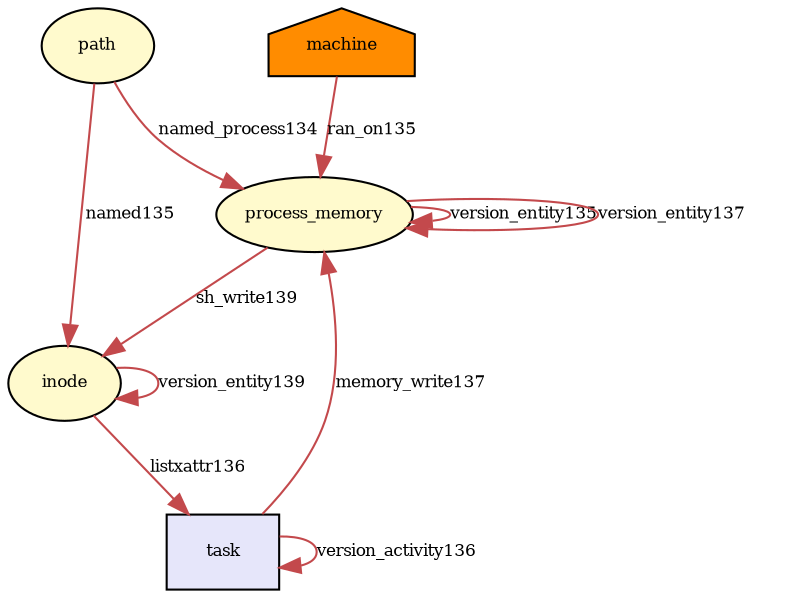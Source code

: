 digraph RGL__DirectedAdjacencyGraph {path[fontsize = 8,label = "path",shape = ellipse, fillcolor="#fffacd", style = filled]

process_memory[fontsize = 8,label = "process_memory",shape = ellipse, fillcolor="#fffacd", style = filled]

path -> process_memory[fontsize = 8,label = "named_process134", color="#c3494c"]

process_memory -> process_memory[fontsize = 8,label = "version_entity135", color="#c3494c"]

machine[fontsize = 8,label = "machine",shape = house, fillcolor="#ff8c00", style = filled]

machine -> process_memory[fontsize = 8,label = "ran_on135", color="#c3494c"]

inode[fontsize = 8,label = "inode",shape = ellipse, fillcolor="#fffacd", style = filled]

path -> inode[fontsize = 8,label = "named135", color="#c3494c"]

task[fontsize = 8,label = "task",shape = rectangle, fillcolor="#e6e6fa", style = filled]

task -> task[fontsize = 8,label = "version_activity136", color="#c3494c"]

inode -> task[fontsize = 8,label = "listxattr136", color="#c3494c"]

process_memory -> process_memory[fontsize = 8,label = "version_entity137", color="#c3494c"]

task -> process_memory[fontsize = 8,label = "memory_write137", color="#c3494c"]

inode -> inode[fontsize = 8,label = "version_entity139", color="#c3494c"]

process_memory -> inode[fontsize = 8,label = "sh_write139", color="#c3494c"]

}